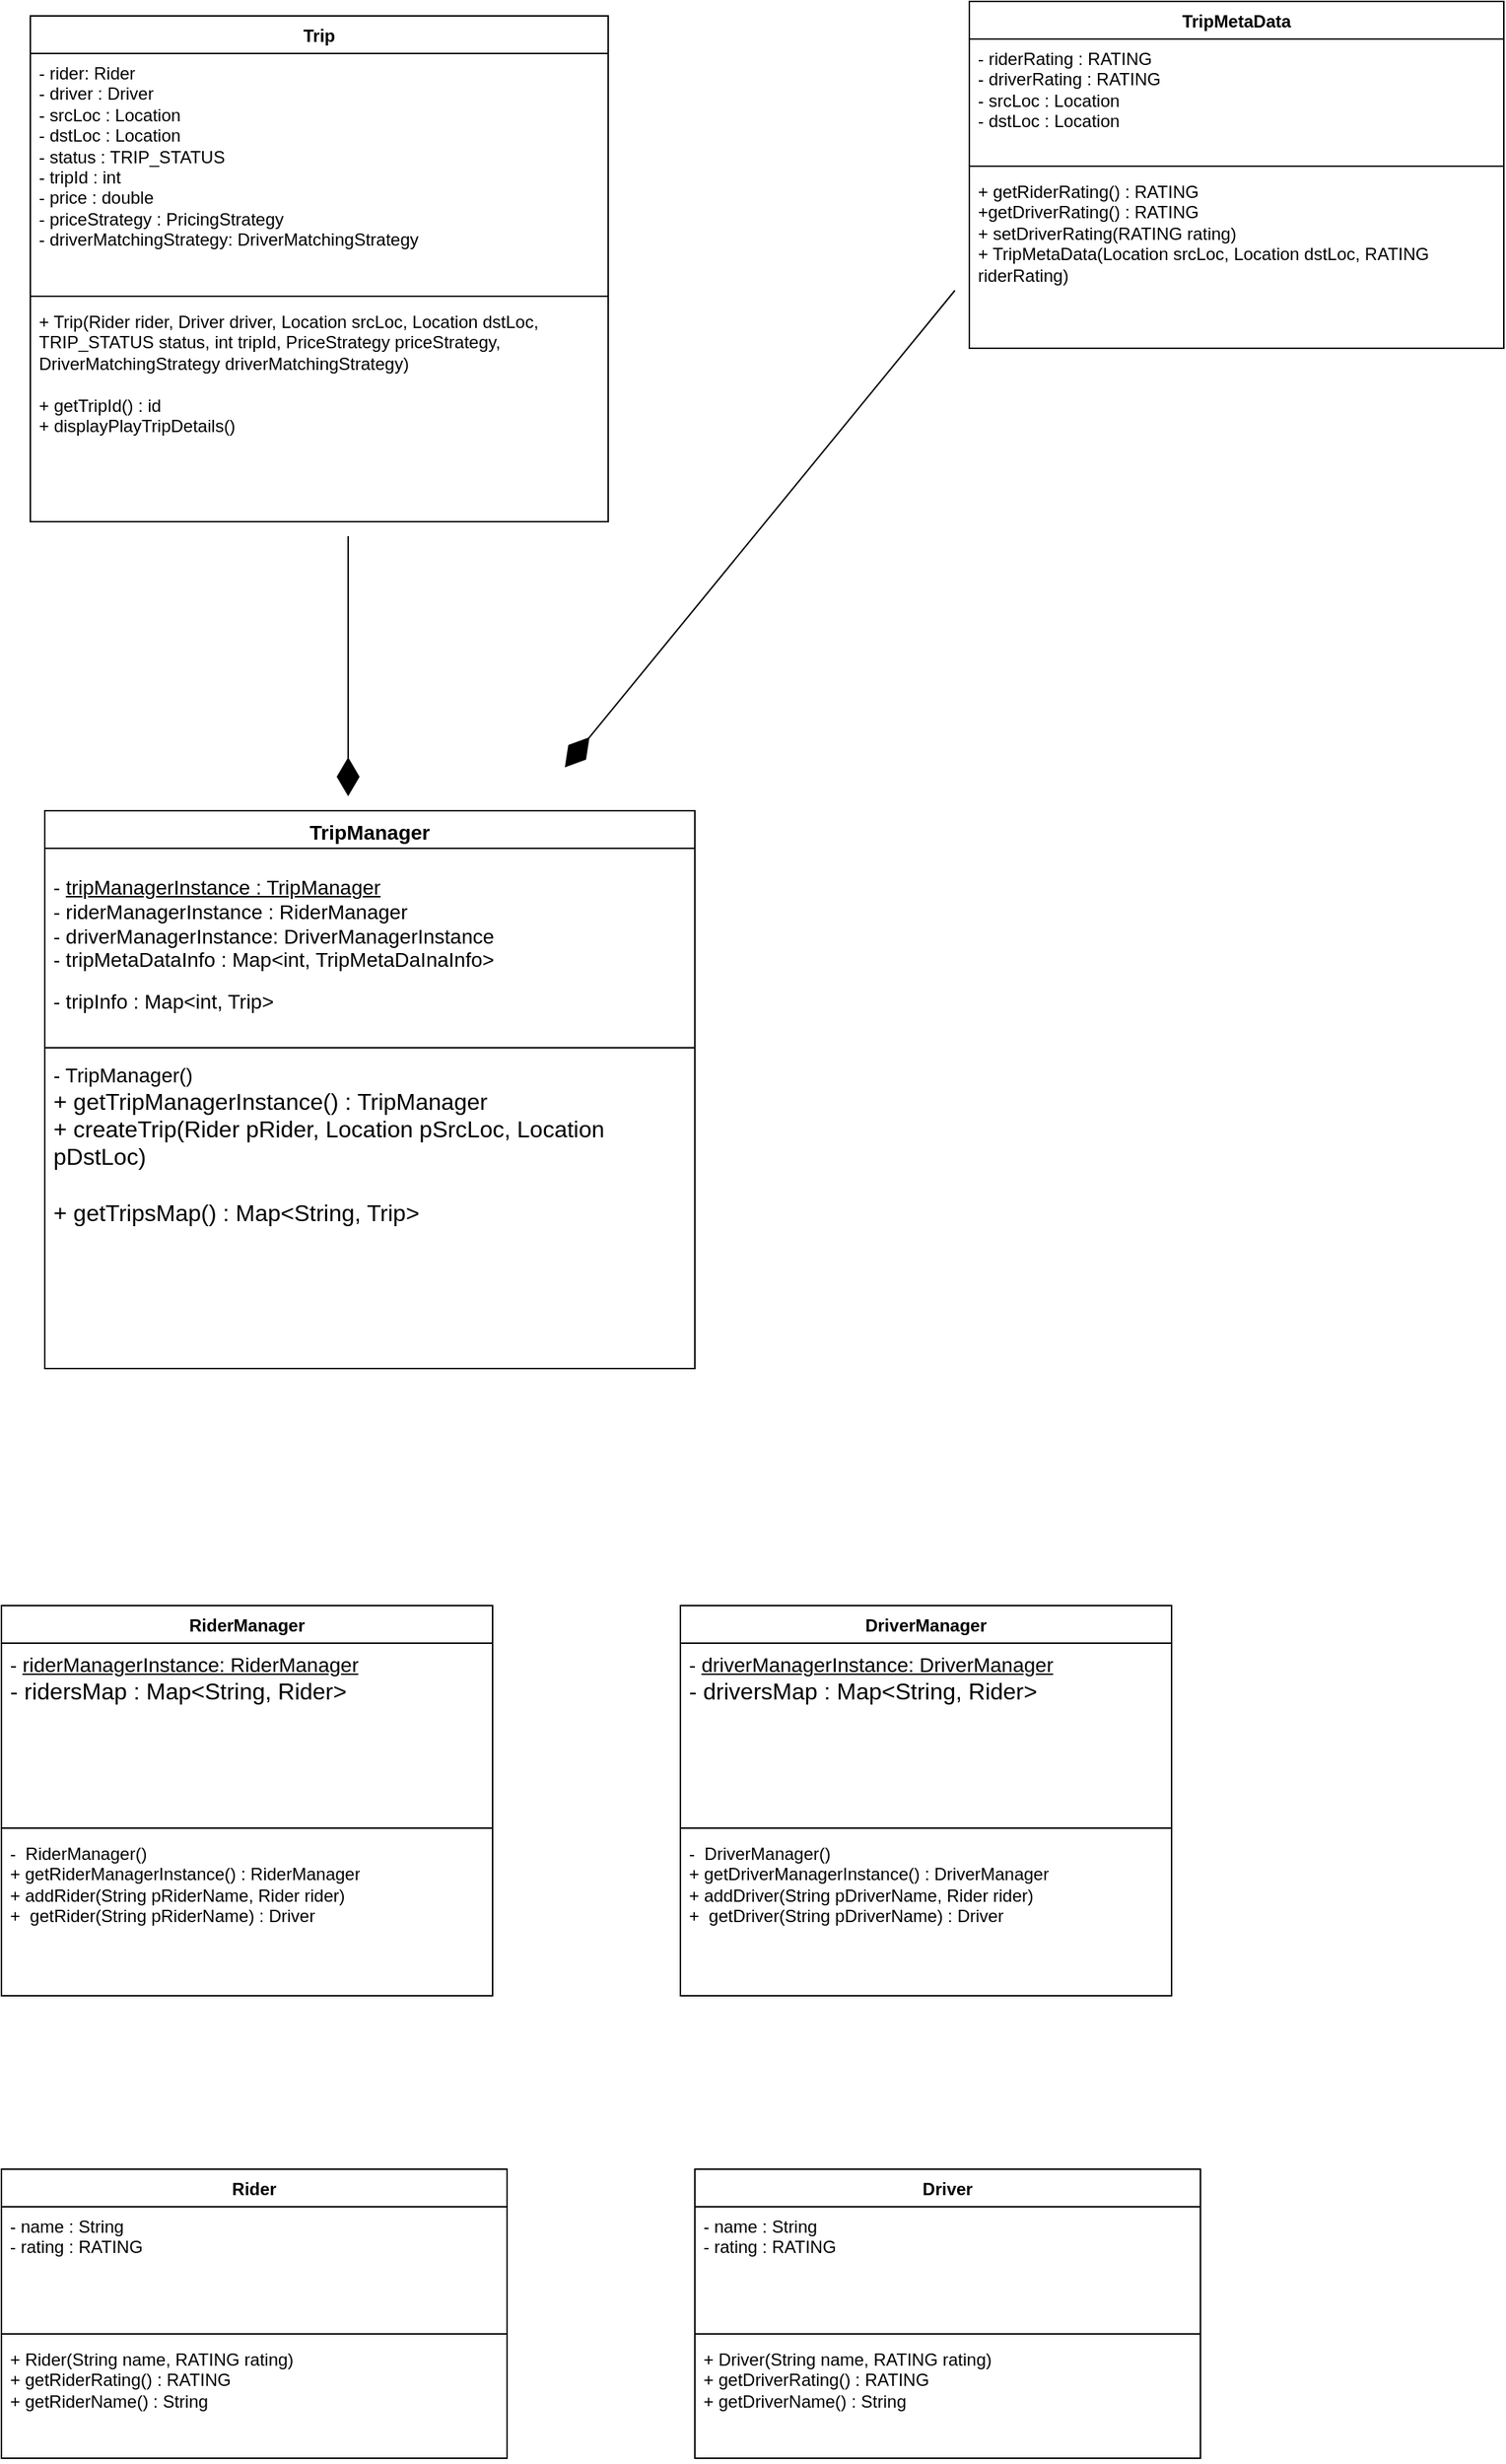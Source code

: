 <mxfile version="24.3.1" type="github">
  <diagram name="Page-1" id="kse7vjtmKsEr2--jnAdk">
    <mxGraphModel dx="1600" dy="767" grid="1" gridSize="10" guides="1" tooltips="1" connect="1" arrows="1" fold="1" page="1" pageScale="1" pageWidth="850" pageHeight="1100" math="0" shadow="0">
      <root>
        <mxCell id="0" />
        <mxCell id="1" parent="0" />
        <mxCell id="h6sXqNmCU9K96XIGyQ9f-1" value="Trip" style="swimlane;fontStyle=1;align=center;verticalAlign=top;childLayout=stackLayout;horizontal=1;startSize=26;horizontalStack=0;resizeParent=1;resizeParentMax=0;resizeLast=0;collapsible=1;marginBottom=0;whiteSpace=wrap;html=1;" vertex="1" parent="1">
          <mxGeometry x="60" y="60" width="400" height="350" as="geometry" />
        </mxCell>
        <mxCell id="h6sXqNmCU9K96XIGyQ9f-2" value="- rider: Rider&lt;div&gt;- driver : Driver&lt;/div&gt;&lt;div&gt;- srcLoc : Location&lt;/div&gt;&lt;div&gt;- dstLoc : Location&lt;/div&gt;&lt;div&gt;- status : TRIP_STATUS&lt;/div&gt;&lt;div&gt;- tripId : int&lt;/div&gt;&lt;div&gt;- price : double&lt;/div&gt;&lt;div&gt;- priceStrategy : PricingStrategy&lt;/div&gt;&lt;div&gt;- driverMatchingStrategy: DriverMatchingStrategy&lt;/div&gt;" style="text;strokeColor=none;fillColor=none;align=left;verticalAlign=top;spacingLeft=4;spacingRight=4;overflow=hidden;rotatable=0;points=[[0,0.5],[1,0.5]];portConstraint=eastwest;whiteSpace=wrap;html=1;" vertex="1" parent="h6sXqNmCU9K96XIGyQ9f-1">
          <mxGeometry y="26" width="400" height="164" as="geometry" />
        </mxCell>
        <mxCell id="h6sXqNmCU9K96XIGyQ9f-3" value="" style="line;strokeWidth=1;fillColor=none;align=left;verticalAlign=middle;spacingTop=-1;spacingLeft=3;spacingRight=3;rotatable=0;labelPosition=right;points=[];portConstraint=eastwest;strokeColor=inherit;" vertex="1" parent="h6sXqNmCU9K96XIGyQ9f-1">
          <mxGeometry y="190" width="400" height="8" as="geometry" />
        </mxCell>
        <mxCell id="h6sXqNmCU9K96XIGyQ9f-4" value="+ Trip(Rider rider, Driver driver, Location srcLoc, Location dstLoc, TRIP_STATUS status, int tripId, PriceStrategy priceStrategy, DriverMatchingStrategy driverMatchingStrategy)&lt;div&gt;&lt;br&gt;&lt;/div&gt;&lt;div&gt;+ getTripId() : id&lt;/div&gt;&lt;div&gt;+ displayPlayTripDetails()&amp;nbsp;&lt;/div&gt;" style="text;strokeColor=none;fillColor=none;align=left;verticalAlign=top;spacingLeft=4;spacingRight=4;overflow=hidden;rotatable=0;points=[[0,0.5],[1,0.5]];portConstraint=eastwest;whiteSpace=wrap;html=1;" vertex="1" parent="h6sXqNmCU9K96XIGyQ9f-1">
          <mxGeometry y="198" width="400" height="152" as="geometry" />
        </mxCell>
        <mxCell id="h6sXqNmCU9K96XIGyQ9f-5" value="&lt;font style=&quot;font-size: 14px;&quot;&gt;TripManager&lt;/font&gt;" style="swimlane;fontStyle=1;align=center;verticalAlign=top;childLayout=stackLayout;horizontal=1;startSize=26;horizontalStack=0;resizeParent=1;resizeParentMax=0;resizeLast=0;collapsible=1;marginBottom=0;whiteSpace=wrap;html=1;" vertex="1" parent="1">
          <mxGeometry x="70" y="610" width="450" height="386" as="geometry" />
        </mxCell>
        <mxCell id="h6sXqNmCU9K96XIGyQ9f-6" value="&lt;p&gt;&lt;font style=&quot;font-size: 14px;&quot;&gt;- &lt;u&gt;tripManagerInstance : TripManager&lt;/u&gt;&lt;br&gt;- riderManagerInstance : RiderManager&lt;br&gt;- driverManagerInstance: DriverManagerInstance&lt;br&gt;- tripMetaDataInfo : Map&amp;lt;int, TripMetaDaInaInfo&amp;gt;&lt;/font&gt;&lt;/p&gt;&lt;p&gt;&lt;font style=&quot;font-size: 14px;&quot;&gt;- tripInfo : Map&amp;lt;int, Trip&amp;gt;&lt;/font&gt;&lt;/p&gt;" style="text;strokeColor=none;fillColor=none;align=left;verticalAlign=top;spacingLeft=4;spacingRight=4;overflow=hidden;rotatable=0;points=[[0,0.5],[1,0.5]];portConstraint=eastwest;whiteSpace=wrap;html=1;" vertex="1" parent="h6sXqNmCU9K96XIGyQ9f-5">
          <mxGeometry y="26" width="450" height="134" as="geometry" />
        </mxCell>
        <mxCell id="h6sXqNmCU9K96XIGyQ9f-7" value="" style="line;strokeWidth=1;fillColor=none;align=left;verticalAlign=middle;spacingTop=-1;spacingLeft=3;spacingRight=3;rotatable=0;labelPosition=right;points=[];portConstraint=eastwest;strokeColor=inherit;" vertex="1" parent="h6sXqNmCU9K96XIGyQ9f-5">
          <mxGeometry y="160" width="450" height="8" as="geometry" />
        </mxCell>
        <mxCell id="h6sXqNmCU9K96XIGyQ9f-8" value="&lt;font style=&quot;font-size: 14px;&quot;&gt;- TripManager()&lt;/font&gt;&lt;div&gt;&lt;font size=&quot;3&quot;&gt;+ getTripManagerInstance() : TripManager&lt;/font&gt;&lt;/div&gt;&lt;div&gt;&lt;font size=&quot;3&quot;&gt;+ createTrip(Rider pRider, Location pSrcLoc, Location pDstLoc)&lt;/font&gt;&lt;/div&gt;&lt;div&gt;&lt;font size=&quot;3&quot;&gt;&lt;br&gt;&lt;/font&gt;&lt;/div&gt;&lt;div&gt;&lt;font size=&quot;3&quot;&gt;+ getTripsMap() : Map&amp;lt;String, Trip&amp;gt;&lt;/font&gt;&lt;/div&gt;" style="text;strokeColor=none;fillColor=none;align=left;verticalAlign=top;spacingLeft=4;spacingRight=4;overflow=hidden;rotatable=0;points=[[0,0.5],[1,0.5]];portConstraint=eastwest;whiteSpace=wrap;html=1;" vertex="1" parent="h6sXqNmCU9K96XIGyQ9f-5">
          <mxGeometry y="168" width="450" height="218" as="geometry" />
        </mxCell>
        <mxCell id="h6sXqNmCU9K96XIGyQ9f-9" value="TripMetaData" style="swimlane;fontStyle=1;align=center;verticalAlign=top;childLayout=stackLayout;horizontal=1;startSize=26;horizontalStack=0;resizeParent=1;resizeParentMax=0;resizeLast=0;collapsible=1;marginBottom=0;whiteSpace=wrap;html=1;" vertex="1" parent="1">
          <mxGeometry x="710" y="50" width="370" height="240" as="geometry" />
        </mxCell>
        <mxCell id="h6sXqNmCU9K96XIGyQ9f-10" value="- riderRating : RATING&lt;div&gt;- driverRating : RATING&lt;/div&gt;&lt;div&gt;- srcLoc : Location&lt;/div&gt;&lt;div&gt;- dstLoc : Location&lt;/div&gt;" style="text;strokeColor=none;fillColor=none;align=left;verticalAlign=top;spacingLeft=4;spacingRight=4;overflow=hidden;rotatable=0;points=[[0,0.5],[1,0.5]];portConstraint=eastwest;whiteSpace=wrap;html=1;" vertex="1" parent="h6sXqNmCU9K96XIGyQ9f-9">
          <mxGeometry y="26" width="370" height="84" as="geometry" />
        </mxCell>
        <mxCell id="h6sXqNmCU9K96XIGyQ9f-11" value="" style="line;strokeWidth=1;fillColor=none;align=left;verticalAlign=middle;spacingTop=-1;spacingLeft=3;spacingRight=3;rotatable=0;labelPosition=right;points=[];portConstraint=eastwest;strokeColor=inherit;" vertex="1" parent="h6sXqNmCU9K96XIGyQ9f-9">
          <mxGeometry y="110" width="370" height="8" as="geometry" />
        </mxCell>
        <mxCell id="h6sXqNmCU9K96XIGyQ9f-12" value="+ getRiderRating() : RATING&lt;div&gt;+getDriverRating() : RATING&lt;/div&gt;&lt;div&gt;+ setDriverRating(RATING rating)&lt;/div&gt;&lt;div&gt;+ TripMetaData(Location srcLoc, Location dstLoc, RATING riderRating)&lt;/div&gt;" style="text;strokeColor=none;fillColor=none;align=left;verticalAlign=top;spacingLeft=4;spacingRight=4;overflow=hidden;rotatable=0;points=[[0,0.5],[1,0.5]];portConstraint=eastwest;whiteSpace=wrap;html=1;" vertex="1" parent="h6sXqNmCU9K96XIGyQ9f-9">
          <mxGeometry y="118" width="370" height="122" as="geometry" />
        </mxCell>
        <mxCell id="h6sXqNmCU9K96XIGyQ9f-13" value="" style="endArrow=diamondThin;endFill=1;endSize=24;html=1;rounded=0;" edge="1" parent="1">
          <mxGeometry width="160" relative="1" as="geometry">
            <mxPoint x="280" y="420" as="sourcePoint" />
            <mxPoint x="280" y="600" as="targetPoint" />
          </mxGeometry>
        </mxCell>
        <mxCell id="h6sXqNmCU9K96XIGyQ9f-15" value="" style="endArrow=diamondThin;endFill=1;endSize=24;html=1;rounded=0;" edge="1" parent="1">
          <mxGeometry width="160" relative="1" as="geometry">
            <mxPoint x="700" y="250" as="sourcePoint" />
            <mxPoint x="430" y="580" as="targetPoint" />
          </mxGeometry>
        </mxCell>
        <mxCell id="h6sXqNmCU9K96XIGyQ9f-16" value="DriverManager" style="swimlane;fontStyle=1;align=center;verticalAlign=top;childLayout=stackLayout;horizontal=1;startSize=26;horizontalStack=0;resizeParent=1;resizeParentMax=0;resizeLast=0;collapsible=1;marginBottom=0;whiteSpace=wrap;html=1;" vertex="1" parent="1">
          <mxGeometry x="510" y="1160" width="340" height="270" as="geometry" />
        </mxCell>
        <mxCell id="h6sXqNmCU9K96XIGyQ9f-17" value="&lt;font style=&quot;font-size: 14px;&quot;&gt;- &lt;u&gt;driverManagerInstance: DriverManager&lt;/u&gt;&lt;/font&gt;&lt;div&gt;&lt;font size=&quot;3&quot;&gt;- driversMap : Map&amp;lt;String, Rider&amp;gt;&lt;/font&gt;&lt;/div&gt;" style="text;strokeColor=none;fillColor=none;align=left;verticalAlign=top;spacingLeft=4;spacingRight=4;overflow=hidden;rotatable=0;points=[[0,0.5],[1,0.5]];portConstraint=eastwest;whiteSpace=wrap;html=1;" vertex="1" parent="h6sXqNmCU9K96XIGyQ9f-16">
          <mxGeometry y="26" width="340" height="124" as="geometry" />
        </mxCell>
        <mxCell id="h6sXqNmCU9K96XIGyQ9f-18" value="" style="line;strokeWidth=1;fillColor=none;align=left;verticalAlign=middle;spacingTop=-1;spacingLeft=3;spacingRight=3;rotatable=0;labelPosition=right;points=[];portConstraint=eastwest;strokeColor=inherit;" vertex="1" parent="h6sXqNmCU9K96XIGyQ9f-16">
          <mxGeometry y="150" width="340" height="8" as="geometry" />
        </mxCell>
        <mxCell id="h6sXqNmCU9K96XIGyQ9f-19" value="-&amp;nbsp; DriverManager()&lt;div&gt;+ getDriverManagerInstance() : DriverManager&lt;/div&gt;&lt;div&gt;+ addDriver(String pDriverName, Rider rider)&lt;/div&gt;&lt;div&gt;+&amp;nbsp; getDriver(String pDriverName) : Driver&amp;nbsp;&lt;/div&gt;" style="text;strokeColor=none;fillColor=none;align=left;verticalAlign=top;spacingLeft=4;spacingRight=4;overflow=hidden;rotatable=0;points=[[0,0.5],[1,0.5]];portConstraint=eastwest;whiteSpace=wrap;html=1;" vertex="1" parent="h6sXqNmCU9K96XIGyQ9f-16">
          <mxGeometry y="158" width="340" height="112" as="geometry" />
        </mxCell>
        <mxCell id="h6sXqNmCU9K96XIGyQ9f-20" value="RiderManager" style="swimlane;fontStyle=1;align=center;verticalAlign=top;childLayout=stackLayout;horizontal=1;startSize=26;horizontalStack=0;resizeParent=1;resizeParentMax=0;resizeLast=0;collapsible=1;marginBottom=0;whiteSpace=wrap;html=1;" vertex="1" parent="1">
          <mxGeometry x="40" y="1160" width="340" height="270" as="geometry" />
        </mxCell>
        <mxCell id="h6sXqNmCU9K96XIGyQ9f-21" value="&lt;font style=&quot;font-size: 14px;&quot;&gt;- &lt;u&gt;riderManagerInstance: RiderManager&lt;/u&gt;&lt;/font&gt;&lt;div&gt;&lt;font size=&quot;3&quot;&gt;- ridersMap : Map&amp;lt;String, Rider&amp;gt;&lt;/font&gt;&lt;/div&gt;" style="text;strokeColor=none;fillColor=none;align=left;verticalAlign=top;spacingLeft=4;spacingRight=4;overflow=hidden;rotatable=0;points=[[0,0.5],[1,0.5]];portConstraint=eastwest;whiteSpace=wrap;html=1;" vertex="1" parent="h6sXqNmCU9K96XIGyQ9f-20">
          <mxGeometry y="26" width="340" height="124" as="geometry" />
        </mxCell>
        <mxCell id="h6sXqNmCU9K96XIGyQ9f-22" value="" style="line;strokeWidth=1;fillColor=none;align=left;verticalAlign=middle;spacingTop=-1;spacingLeft=3;spacingRight=3;rotatable=0;labelPosition=right;points=[];portConstraint=eastwest;strokeColor=inherit;" vertex="1" parent="h6sXqNmCU9K96XIGyQ9f-20">
          <mxGeometry y="150" width="340" height="8" as="geometry" />
        </mxCell>
        <mxCell id="h6sXqNmCU9K96XIGyQ9f-23" value="-&amp;nbsp; RiderManager()&lt;div&gt;+ getRiderManagerInstance() : RiderManager&lt;/div&gt;&lt;div&gt;+ addRider(String pRiderName, Rider rider)&lt;/div&gt;&lt;div&gt;+&amp;nbsp; getRider(String pRiderName) : Driver&amp;nbsp;&lt;/div&gt;" style="text;strokeColor=none;fillColor=none;align=left;verticalAlign=top;spacingLeft=4;spacingRight=4;overflow=hidden;rotatable=0;points=[[0,0.5],[1,0.5]];portConstraint=eastwest;whiteSpace=wrap;html=1;" vertex="1" parent="h6sXqNmCU9K96XIGyQ9f-20">
          <mxGeometry y="158" width="340" height="112" as="geometry" />
        </mxCell>
        <mxCell id="h6sXqNmCU9K96XIGyQ9f-32" value="Rider" style="swimlane;fontStyle=1;align=center;verticalAlign=top;childLayout=stackLayout;horizontal=1;startSize=26;horizontalStack=0;resizeParent=1;resizeParentMax=0;resizeLast=0;collapsible=1;marginBottom=0;whiteSpace=wrap;html=1;" vertex="1" parent="1">
          <mxGeometry x="40" y="1550" width="350" height="200" as="geometry" />
        </mxCell>
        <mxCell id="h6sXqNmCU9K96XIGyQ9f-33" value="- name : String&lt;div&gt;- rating : RATING&lt;/div&gt;" style="text;strokeColor=none;fillColor=none;align=left;verticalAlign=top;spacingLeft=4;spacingRight=4;overflow=hidden;rotatable=0;points=[[0,0.5],[1,0.5]];portConstraint=eastwest;whiteSpace=wrap;html=1;" vertex="1" parent="h6sXqNmCU9K96XIGyQ9f-32">
          <mxGeometry y="26" width="350" height="84" as="geometry" />
        </mxCell>
        <mxCell id="h6sXqNmCU9K96XIGyQ9f-34" value="" style="line;strokeWidth=1;fillColor=none;align=left;verticalAlign=middle;spacingTop=-1;spacingLeft=3;spacingRight=3;rotatable=0;labelPosition=right;points=[];portConstraint=eastwest;strokeColor=inherit;" vertex="1" parent="h6sXqNmCU9K96XIGyQ9f-32">
          <mxGeometry y="110" width="350" height="8" as="geometry" />
        </mxCell>
        <mxCell id="h6sXqNmCU9K96XIGyQ9f-35" value="+ Rider(String name, RATING rating)&lt;div&gt;+ getRiderRating() : RATING&lt;/div&gt;&lt;div&gt;+ getRiderName() : String&lt;/div&gt;" style="text;strokeColor=none;fillColor=none;align=left;verticalAlign=top;spacingLeft=4;spacingRight=4;overflow=hidden;rotatable=0;points=[[0,0.5],[1,0.5]];portConstraint=eastwest;whiteSpace=wrap;html=1;" vertex="1" parent="h6sXqNmCU9K96XIGyQ9f-32">
          <mxGeometry y="118" width="350" height="82" as="geometry" />
        </mxCell>
        <mxCell id="h6sXqNmCU9K96XIGyQ9f-36" value="Driver" style="swimlane;fontStyle=1;align=center;verticalAlign=top;childLayout=stackLayout;horizontal=1;startSize=26;horizontalStack=0;resizeParent=1;resizeParentMax=0;resizeLast=0;collapsible=1;marginBottom=0;whiteSpace=wrap;html=1;" vertex="1" parent="1">
          <mxGeometry x="520" y="1550" width="350" height="200" as="geometry" />
        </mxCell>
        <mxCell id="h6sXqNmCU9K96XIGyQ9f-37" value="- name : String&lt;div&gt;- rating : RATING&lt;/div&gt;" style="text;strokeColor=none;fillColor=none;align=left;verticalAlign=top;spacingLeft=4;spacingRight=4;overflow=hidden;rotatable=0;points=[[0,0.5],[1,0.5]];portConstraint=eastwest;whiteSpace=wrap;html=1;" vertex="1" parent="h6sXqNmCU9K96XIGyQ9f-36">
          <mxGeometry y="26" width="350" height="84" as="geometry" />
        </mxCell>
        <mxCell id="h6sXqNmCU9K96XIGyQ9f-38" value="" style="line;strokeWidth=1;fillColor=none;align=left;verticalAlign=middle;spacingTop=-1;spacingLeft=3;spacingRight=3;rotatable=0;labelPosition=right;points=[];portConstraint=eastwest;strokeColor=inherit;" vertex="1" parent="h6sXqNmCU9K96XIGyQ9f-36">
          <mxGeometry y="110" width="350" height="8" as="geometry" />
        </mxCell>
        <mxCell id="h6sXqNmCU9K96XIGyQ9f-39" value="+ Driver(String name, RATING rating)&lt;div&gt;+ getDriverRating() : RATING&lt;/div&gt;&lt;div&gt;+ getDriverName() : String&lt;/div&gt;" style="text;strokeColor=none;fillColor=none;align=left;verticalAlign=top;spacingLeft=4;spacingRight=4;overflow=hidden;rotatable=0;points=[[0,0.5],[1,0.5]];portConstraint=eastwest;whiteSpace=wrap;html=1;" vertex="1" parent="h6sXqNmCU9K96XIGyQ9f-36">
          <mxGeometry y="118" width="350" height="82" as="geometry" />
        </mxCell>
      </root>
    </mxGraphModel>
  </diagram>
</mxfile>
